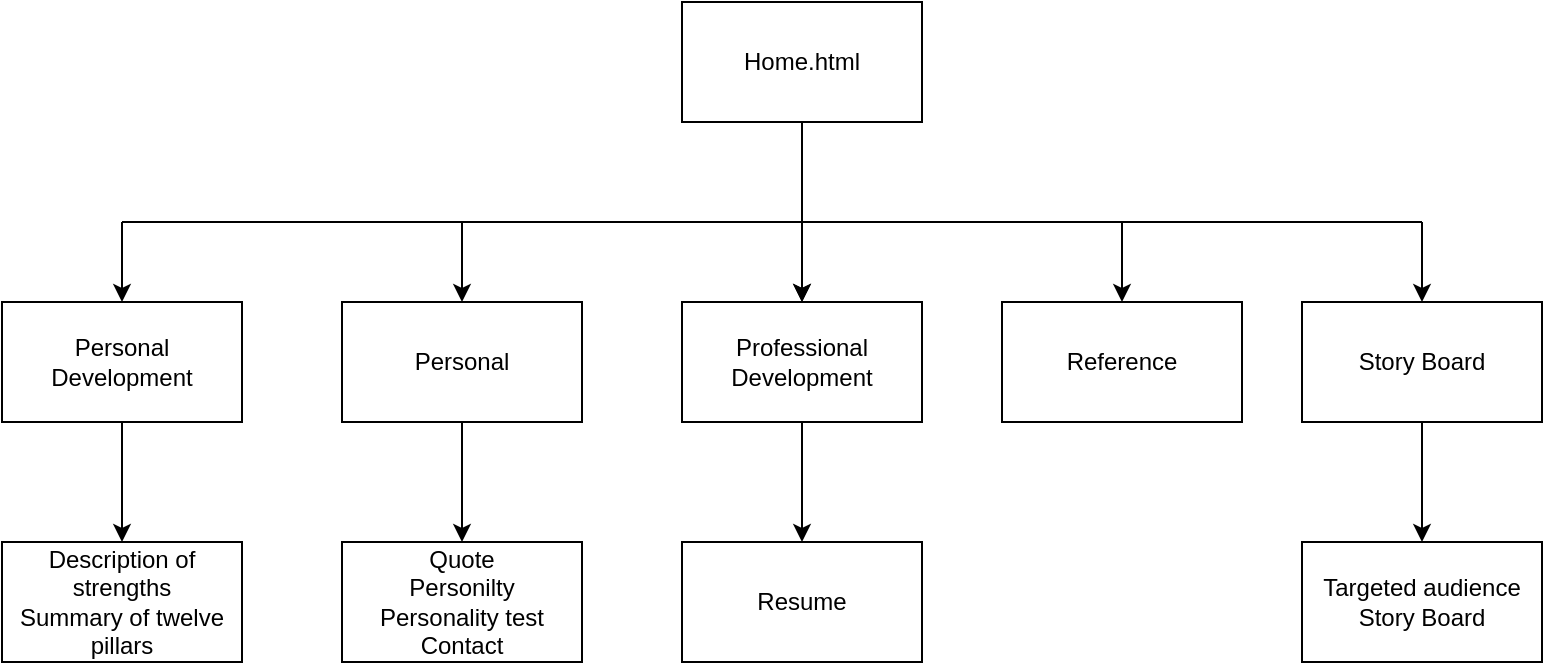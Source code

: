 <mxfile version="20.8.18" type="device"><diagram name="Page-1" id="AcMkQ6YqPaKItUYBeuky"><mxGraphModel dx="897" dy="494" grid="1" gridSize="10" guides="1" tooltips="1" connect="1" arrows="1" fold="1" page="1" pageScale="1" pageWidth="850" pageHeight="1100" math="0" shadow="0"><root><mxCell id="0"/><mxCell id="1" parent="0"/><mxCell id="TldrJ771tYOHYnO04kVn-7" style="rounded=0;orthogonalLoop=1;jettySize=auto;html=1;entryX=0.5;entryY=0;entryDx=0;entryDy=0;" edge="1" parent="1" target="TldrJ771tYOHYnO04kVn-3"><mxGeometry relative="1" as="geometry"><mxPoint x="420" y="240" as="sourcePoint"/><Array as="points"><mxPoint x="420" y="280"/></Array></mxGeometry></mxCell><mxCell id="TldrJ771tYOHYnO04kVn-9" value="" style="edgeStyle=none;rounded=0;orthogonalLoop=1;jettySize=auto;html=1;" edge="1" parent="1" source="TldrJ771tYOHYnO04kVn-1" target="TldrJ771tYOHYnO04kVn-3"><mxGeometry relative="1" as="geometry"/></mxCell><object label="Home.html" id="TldrJ771tYOHYnO04kVn-1"><mxCell style="rounded=0;whiteSpace=wrap;html=1;" vertex="1" parent="1"><mxGeometry x="360" y="170" width="120" height="60" as="geometry"/></mxCell></object><mxCell id="TldrJ771tYOHYnO04kVn-2" value="Reference" style="rounded=0;whiteSpace=wrap;html=1;" vertex="1" parent="1"><mxGeometry x="520" y="320" width="120" height="60" as="geometry"/></mxCell><mxCell id="TldrJ771tYOHYnO04kVn-19" style="edgeStyle=none;rounded=0;orthogonalLoop=1;jettySize=auto;html=1;exitX=0.5;exitY=1;exitDx=0;exitDy=0;entryX=0.5;entryY=0;entryDx=0;entryDy=0;" edge="1" parent="1" source="TldrJ771tYOHYnO04kVn-3" target="TldrJ771tYOHYnO04kVn-18"><mxGeometry relative="1" as="geometry"/></mxCell><mxCell id="TldrJ771tYOHYnO04kVn-3" value="Professional Development" style="rounded=0;whiteSpace=wrap;html=1;" vertex="1" parent="1"><mxGeometry x="360" y="320" width="120" height="60" as="geometry"/></mxCell><mxCell id="TldrJ771tYOHYnO04kVn-21" style="edgeStyle=none;rounded=0;orthogonalLoop=1;jettySize=auto;html=1;exitX=0.5;exitY=1;exitDx=0;exitDy=0;" edge="1" parent="1" source="TldrJ771tYOHYnO04kVn-4" target="TldrJ771tYOHYnO04kVn-20"><mxGeometry relative="1" as="geometry"/></mxCell><mxCell id="TldrJ771tYOHYnO04kVn-4" value="Story Board" style="rounded=0;whiteSpace=wrap;html=1;" vertex="1" parent="1"><mxGeometry x="670" y="320" width="120" height="60" as="geometry"/></mxCell><mxCell id="TldrJ771tYOHYnO04kVn-15" style="edgeStyle=none;rounded=0;orthogonalLoop=1;jettySize=auto;html=1;exitX=0.5;exitY=1;exitDx=0;exitDy=0;entryX=0.5;entryY=0;entryDx=0;entryDy=0;" edge="1" parent="1" source="TldrJ771tYOHYnO04kVn-5" target="TldrJ771tYOHYnO04kVn-14"><mxGeometry relative="1" as="geometry"/></mxCell><mxCell id="TldrJ771tYOHYnO04kVn-5" value="Personal" style="rounded=0;whiteSpace=wrap;html=1;" vertex="1" parent="1"><mxGeometry x="190" y="320" width="120" height="60" as="geometry"/></mxCell><mxCell id="TldrJ771tYOHYnO04kVn-17" style="edgeStyle=none;rounded=0;orthogonalLoop=1;jettySize=auto;html=1;exitX=0.5;exitY=1;exitDx=0;exitDy=0;entryX=0.5;entryY=0;entryDx=0;entryDy=0;" edge="1" parent="1" source="TldrJ771tYOHYnO04kVn-6" target="TldrJ771tYOHYnO04kVn-16"><mxGeometry relative="1" as="geometry"/></mxCell><mxCell id="TldrJ771tYOHYnO04kVn-6" value="Personal Development" style="rounded=0;whiteSpace=wrap;html=1;" vertex="1" parent="1"><mxGeometry x="20" y="320" width="120" height="60" as="geometry"/></mxCell><mxCell id="TldrJ771tYOHYnO04kVn-8" value="" style="endArrow=none;html=1;rounded=0;" edge="1" parent="1"><mxGeometry width="50" height="50" relative="1" as="geometry"><mxPoint x="80" y="280" as="sourcePoint"/><mxPoint x="730" y="280" as="targetPoint"/></mxGeometry></mxCell><mxCell id="TldrJ771tYOHYnO04kVn-10" value="" style="endArrow=classic;html=1;rounded=0;entryX=0.5;entryY=0;entryDx=0;entryDy=0;" edge="1" parent="1" target="TldrJ771tYOHYnO04kVn-6"><mxGeometry width="50" height="50" relative="1" as="geometry"><mxPoint x="80" y="280" as="sourcePoint"/><mxPoint x="490" y="220" as="targetPoint"/></mxGeometry></mxCell><mxCell id="TldrJ771tYOHYnO04kVn-11" value="" style="endArrow=classic;html=1;rounded=0;" edge="1" parent="1" target="TldrJ771tYOHYnO04kVn-5"><mxGeometry width="50" height="50" relative="1" as="geometry"><mxPoint x="250" y="280" as="sourcePoint"/><mxPoint x="490" y="220" as="targetPoint"/></mxGeometry></mxCell><mxCell id="TldrJ771tYOHYnO04kVn-12" value="" style="endArrow=classic;html=1;rounded=0;entryX=0.5;entryY=0;entryDx=0;entryDy=0;" edge="1" parent="1" target="TldrJ771tYOHYnO04kVn-2"><mxGeometry width="50" height="50" relative="1" as="geometry"><mxPoint x="580" y="280" as="sourcePoint"/><mxPoint x="490" y="220" as="targetPoint"/></mxGeometry></mxCell><mxCell id="TldrJ771tYOHYnO04kVn-13" value="" style="endArrow=classic;html=1;rounded=0;entryX=0.5;entryY=0;entryDx=0;entryDy=0;" edge="1" parent="1" target="TldrJ771tYOHYnO04kVn-4"><mxGeometry width="50" height="50" relative="1" as="geometry"><mxPoint x="730" y="280" as="sourcePoint"/><mxPoint x="490" y="220" as="targetPoint"/></mxGeometry></mxCell><mxCell id="TldrJ771tYOHYnO04kVn-14" value="Quote&lt;br&gt;Personilty&lt;br&gt;Personality test&lt;br&gt;Contact" style="rounded=0;whiteSpace=wrap;html=1;" vertex="1" parent="1"><mxGeometry x="190" y="440" width="120" height="60" as="geometry"/></mxCell><mxCell id="TldrJ771tYOHYnO04kVn-16" value="Description of strengths&lt;br&gt;Summary of twelve pillars" style="rounded=0;whiteSpace=wrap;html=1;" vertex="1" parent="1"><mxGeometry x="20" y="440" width="120" height="60" as="geometry"/></mxCell><mxCell id="TldrJ771tYOHYnO04kVn-18" value="Resume" style="rounded=0;whiteSpace=wrap;html=1;" vertex="1" parent="1"><mxGeometry x="360" y="440" width="120" height="60" as="geometry"/></mxCell><mxCell id="TldrJ771tYOHYnO04kVn-20" value="Targeted audience&lt;br&gt;Story Board" style="rounded=0;whiteSpace=wrap;html=1;" vertex="1" parent="1"><mxGeometry x="670" y="440" width="120" height="60" as="geometry"/></mxCell></root></mxGraphModel></diagram></mxfile>
